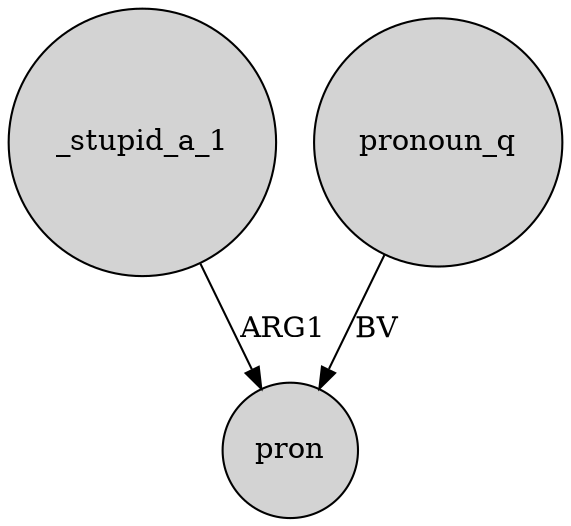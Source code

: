 digraph {
	node [shape=circle style=filled]
	_stupid_a_1 -> pron [label=ARG1]
	pronoun_q -> pron [label=BV]
}
